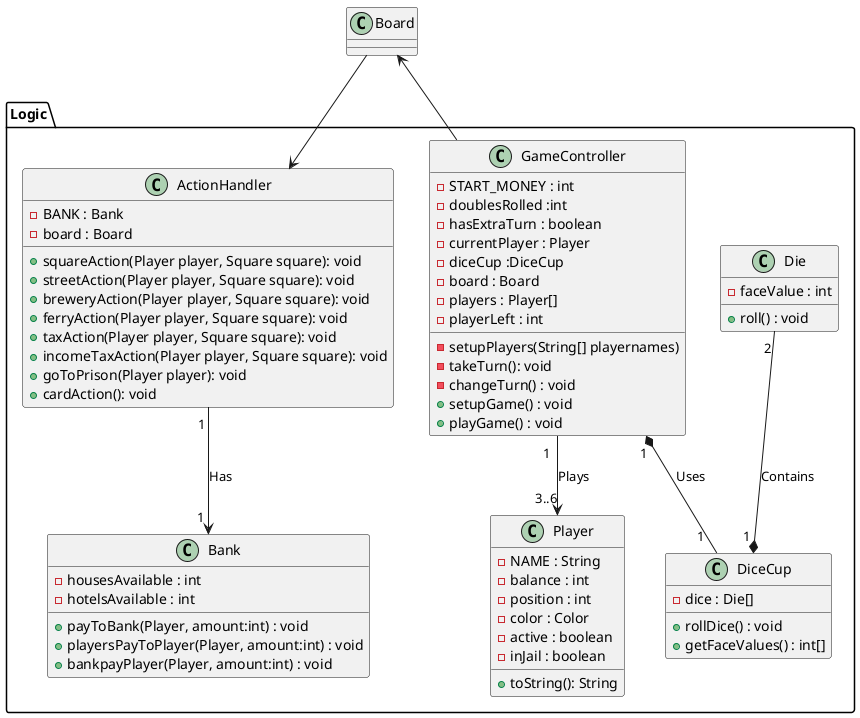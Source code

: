@startuml
'https://plantuml.com/class-diagram

skinparam groupInheritance 2

skinparam linetype polyline
package Logic{
   class Player{
    -NAME : String
    -balance : int
    -position : int
    -color : Color
    -active : boolean
    -inJail : boolean

    +toString(): String

     }
     class Die {
         -faceValue : int

         +roll() : void
     }

     class DiceCup {
         -dice : Die[]

         +rollDice() : void
         +getFaceValues() : int[]
     }
     class Bank {
         -housesAvailable : int
         -hotelsAvailable : int


         +payToBank(Player, amount:int) : void
         +playersPayToPlayer(Player, amount:int) : void
         +bankpayPlayer(Player, amount:int) : void

     }
     class ActionHandler {
         -BANK : Bank
         -board : Board

         +squareAction(Player player, Square square): void
         +streetAction(Player player, Square square): void
         +breweryAction(Player player, Square square): void
         +ferryAction(Player player, Square square): void
         +taxAction(Player player, Square square): void
         +incomeTaxAction(Player player, Square square): void
         +goToPrison(Player player): void
         +cardAction(): void


     }
     class GameController {
         -START_MONEY : int
         -doublesRolled :int
         -hasExtraTurn : boolean
         -currentPlayer : Player
         -diceCup :DiceCup
         -board : Board
         -players : Player[]
         -playerLeft : int

         -setupPlayers(String[] playernames)
         -takeTurn(): void
         -changeTurn() : void
         +setupGame() : void
         +playGame() : void


     }
}


ActionHandler  "1 " --> "1 " Bank: Has \t
GameController "1 " *-- "1  " DiceCup: Uses
DiceCup "1 " *-u- "2 " Die: Contains \t
GameController "1  " -d-> "3..6" Player: Plays
Board --> ActionHandler
GameController --> Board



@enduml